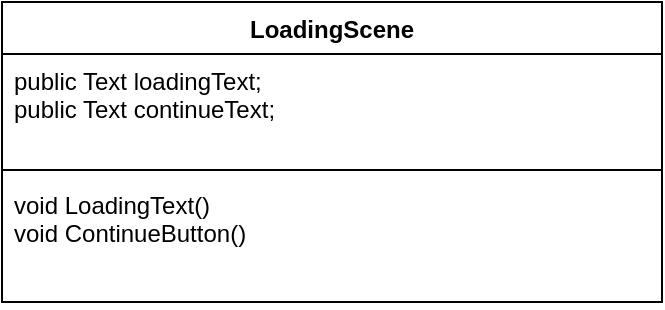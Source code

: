<mxfile version="15.7.1" type="github">
  <diagram id="eE-bfbsEgwiHSZhWu_k5" name="Page-1">
    <mxGraphModel dx="395" dy="220" grid="1" gridSize="10" guides="1" tooltips="1" connect="1" arrows="1" fold="1" page="1" pageScale="1" pageWidth="850" pageHeight="1100" math="0" shadow="0">
      <root>
        <mxCell id="0" />
        <mxCell id="1" parent="0" />
        <mxCell id="UETa0M2R6W4NHTKt2jNL-1" value="LoadingScene" style="swimlane;fontStyle=1;align=center;verticalAlign=top;childLayout=stackLayout;horizontal=1;startSize=26;horizontalStack=0;resizeParent=1;resizeParentMax=0;resizeLast=0;collapsible=1;marginBottom=0;" vertex="1" parent="1">
          <mxGeometry x="95" y="60" width="330" height="150" as="geometry" />
        </mxCell>
        <mxCell id="UETa0M2R6W4NHTKt2jNL-2" value="public Text loadingText;&#xa;public Text continueText;" style="text;strokeColor=none;fillColor=none;align=left;verticalAlign=top;spacingLeft=4;spacingRight=4;overflow=hidden;rotatable=0;points=[[0,0.5],[1,0.5]];portConstraint=eastwest;" vertex="1" parent="UETa0M2R6W4NHTKt2jNL-1">
          <mxGeometry y="26" width="330" height="54" as="geometry" />
        </mxCell>
        <mxCell id="UETa0M2R6W4NHTKt2jNL-3" value="" style="line;strokeWidth=1;fillColor=none;align=left;verticalAlign=middle;spacingTop=-1;spacingLeft=3;spacingRight=3;rotatable=0;labelPosition=right;points=[];portConstraint=eastwest;" vertex="1" parent="UETa0M2R6W4NHTKt2jNL-1">
          <mxGeometry y="80" width="330" height="8" as="geometry" />
        </mxCell>
        <mxCell id="UETa0M2R6W4NHTKt2jNL-4" value="void LoadingText()&#xa;void ContinueButton()" style="text;strokeColor=none;fillColor=none;align=left;verticalAlign=top;spacingLeft=4;spacingRight=4;overflow=hidden;rotatable=0;points=[[0,0.5],[1,0.5]];portConstraint=eastwest;" vertex="1" parent="UETa0M2R6W4NHTKt2jNL-1">
          <mxGeometry y="88" width="330" height="62" as="geometry" />
        </mxCell>
      </root>
    </mxGraphModel>
  </diagram>
</mxfile>
